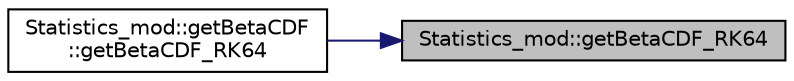 digraph "Statistics_mod::getBetaCDF_RK64"
{
 // LATEX_PDF_SIZE
  edge [fontname="Helvetica",fontsize="10",labelfontname="Helvetica",labelfontsize="10"];
  node [fontname="Helvetica",fontsize="10",shape=record];
  rankdir="RL";
  Node1 [label="Statistics_mod::getBetaCDF_RK64",height=0.2,width=0.4,color="black", fillcolor="grey75", style="filled", fontcolor="black",tooltip="Return the Beta distribution Cumulative Probability Density function (CDF) value."];
  Node1 -> Node2 [dir="back",color="midnightblue",fontsize="10",style="solid",fontname="Helvetica"];
  Node2 [label="Statistics_mod::getBetaCDF\l::getBetaCDF_RK64",height=0.2,width=0.4,color="black", fillcolor="white", style="filled",URL="$interfaceStatistics__mod_1_1getBetaCDF.html#a8d737f89e4c7697a649c3728a89b5805",tooltip="Return the Beta distribution Cumulative Probability Density function (CDF) value."];
}
